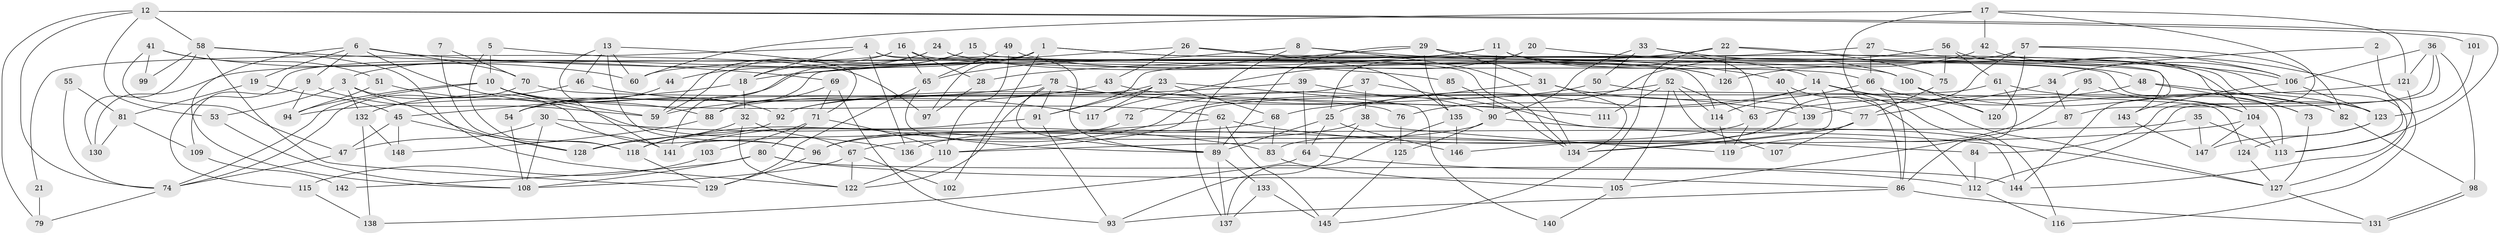 // Generated by graph-tools (version 1.1) at 2025/11/02/27/25 16:11:20]
// undirected, 148 vertices, 296 edges
graph export_dot {
graph [start="1"]
  node [color=gray90,style=filled];
  1;
  2;
  3;
  4;
  5;
  6;
  7;
  8;
  9;
  10;
  11;
  12;
  13;
  14;
  15;
  16;
  17;
  18;
  19;
  20;
  21;
  22;
  23;
  24;
  25;
  26;
  27;
  28;
  29;
  30;
  31;
  32;
  33;
  34;
  35;
  36;
  37;
  38;
  39;
  40;
  41;
  42;
  43;
  44;
  45;
  46;
  47;
  48;
  49;
  50;
  51;
  52;
  53;
  54;
  55;
  56;
  57;
  58;
  59;
  60;
  61;
  62;
  63;
  64;
  65;
  66;
  67;
  68;
  69;
  70;
  71;
  72;
  73;
  74;
  75;
  76;
  77;
  78;
  79;
  80;
  81;
  82;
  83;
  84;
  85;
  86;
  87;
  88;
  89;
  90;
  91;
  92;
  93;
  94;
  95;
  96;
  97;
  98;
  99;
  100;
  101;
  102;
  103;
  104;
  105;
  106;
  107;
  108;
  109;
  110;
  111;
  112;
  113;
  114;
  115;
  116;
  117;
  118;
  119;
  120;
  121;
  122;
  123;
  124;
  125;
  126;
  127;
  128;
  129;
  130;
  131;
  132;
  133;
  134;
  135;
  136;
  137;
  138;
  139;
  140;
  141;
  142;
  143;
  144;
  145;
  146;
  147;
  148;
  1 -- 100;
  1 -- 3;
  1 -- 48;
  1 -- 97;
  1 -- 102;
  2 -- 34;
  2 -- 113;
  3 -- 128;
  3 -- 53;
  3 -- 96;
  3 -- 132;
  4 -- 114;
  4 -- 18;
  4 -- 21;
  4 -- 89;
  4 -- 136;
  5 -- 10;
  5 -- 118;
  5 -- 97;
  6 -- 70;
  6 -- 108;
  6 -- 9;
  6 -- 19;
  6 -- 85;
  6 -- 88;
  7 -- 118;
  7 -- 70;
  8 -- 134;
  8 -- 65;
  8 -- 40;
  8 -- 137;
  9 -- 59;
  9 -- 94;
  9 -- 109;
  10 -- 62;
  10 -- 94;
  10 -- 59;
  10 -- 74;
  10 -- 92;
  11 -- 14;
  11 -- 90;
  11 -- 18;
  11 -- 123;
  11 -- 127;
  11 -- 130;
  12 -- 58;
  12 -- 113;
  12 -- 53;
  12 -- 74;
  12 -- 79;
  12 -- 101;
  13 -- 60;
  13 -- 96;
  13 -- 46;
  13 -- 71;
  13 -- 141;
  14 -- 134;
  14 -- 25;
  14 -- 92;
  14 -- 116;
  14 -- 120;
  14 -- 127;
  15 -- 141;
  15 -- 18;
  15 -- 113;
  16 -- 65;
  16 -- 66;
  16 -- 28;
  16 -- 59;
  16 -- 115;
  17 -- 86;
  17 -- 42;
  17 -- 60;
  17 -- 84;
  17 -- 121;
  18 -- 45;
  18 -- 32;
  19 -- 45;
  19 -- 81;
  20 -- 25;
  20 -- 106;
  20 -- 117;
  21 -- 79;
  22 -- 144;
  22 -- 28;
  22 -- 75;
  22 -- 126;
  22 -- 145;
  23 -- 68;
  23 -- 88;
  23 -- 91;
  23 -- 117;
  23 -- 140;
  24 -- 126;
  24 -- 59;
  24 -- 44;
  24 -- 134;
  25 -- 89;
  25 -- 146;
  25 -- 64;
  26 -- 143;
  26 -- 135;
  26 -- 43;
  26 -- 54;
  27 -- 88;
  27 -- 116;
  27 -- 66;
  28 -- 97;
  29 -- 89;
  29 -- 73;
  29 -- 31;
  29 -- 91;
  29 -- 135;
  30 -- 108;
  30 -- 141;
  30 -- 47;
  30 -- 83;
  31 -- 77;
  31 -- 68;
  31 -- 134;
  32 -- 122;
  32 -- 67;
  32 -- 128;
  33 -- 63;
  33 -- 90;
  33 -- 50;
  33 -- 100;
  34 -- 87;
  34 -- 77;
  35 -- 141;
  35 -- 147;
  35 -- 113;
  36 -- 98;
  36 -- 121;
  36 -- 87;
  36 -- 106;
  36 -- 112;
  37 -- 144;
  37 -- 38;
  37 -- 54;
  38 -- 67;
  38 -- 93;
  38 -- 119;
  39 -- 92;
  39 -- 90;
  39 -- 64;
  40 -- 112;
  40 -- 139;
  41 -- 47;
  41 -- 60;
  41 -- 51;
  41 -- 99;
  42 -- 106;
  42 -- 126;
  43 -- 59;
  43 -- 111;
  44 -- 54;
  45 -- 47;
  45 -- 128;
  45 -- 148;
  46 -- 117;
  46 -- 132;
  47 -- 74;
  48 -- 82;
  48 -- 63;
  48 -- 73;
  49 -- 65;
  49 -- 110;
  49 -- 126;
  50 -- 124;
  50 -- 72;
  51 -- 94;
  51 -- 136;
  52 -- 63;
  52 -- 114;
  52 -- 105;
  52 -- 107;
  52 -- 111;
  52 -- 141;
  53 -- 108;
  54 -- 108;
  55 -- 74;
  55 -- 81;
  56 -- 61;
  56 -- 104;
  56 -- 75;
  56 -- 76;
  57 -- 83;
  57 -- 120;
  57 -- 60;
  57 -- 82;
  57 -- 106;
  58 -- 122;
  58 -- 69;
  58 -- 99;
  58 -- 129;
  58 -- 130;
  61 -- 110;
  61 -- 86;
  61 -- 82;
  62 -- 84;
  62 -- 89;
  62 -- 128;
  62 -- 145;
  63 -- 136;
  63 -- 119;
  64 -- 112;
  64 -- 138;
  65 -- 129;
  65 -- 89;
  66 -- 86;
  66 -- 104;
  66 -- 114;
  67 -- 122;
  67 -- 102;
  67 -- 108;
  68 -- 96;
  68 -- 83;
  69 -- 71;
  69 -- 88;
  69 -- 93;
  70 -- 76;
  70 -- 74;
  71 -- 80;
  71 -- 103;
  71 -- 110;
  72 -- 96;
  73 -- 127;
  74 -- 79;
  75 -- 77;
  76 -- 125;
  77 -- 134;
  77 -- 107;
  78 -- 91;
  78 -- 89;
  78 -- 94;
  78 -- 122;
  78 -- 139;
  80 -- 108;
  80 -- 86;
  80 -- 142;
  80 -- 144;
  81 -- 130;
  81 -- 109;
  82 -- 98;
  83 -- 105;
  84 -- 112;
  85 -- 134;
  86 -- 131;
  86 -- 93;
  87 -- 105;
  88 -- 148;
  89 -- 133;
  89 -- 137;
  90 -- 127;
  90 -- 96;
  90 -- 125;
  91 -- 93;
  91 -- 118;
  92 -- 118;
  95 -- 104;
  95 -- 119;
  96 -- 129;
  98 -- 131;
  98 -- 131;
  100 -- 123;
  100 -- 120;
  101 -- 123;
  103 -- 115;
  104 -- 113;
  104 -- 110;
  104 -- 147;
  105 -- 140;
  106 -- 123;
  106 -- 143;
  109 -- 142;
  110 -- 122;
  112 -- 116;
  114 -- 119;
  115 -- 138;
  118 -- 129;
  121 -- 139;
  121 -- 144;
  123 -- 124;
  123 -- 147;
  124 -- 127;
  125 -- 145;
  127 -- 131;
  132 -- 138;
  132 -- 148;
  133 -- 137;
  133 -- 145;
  135 -- 137;
  135 -- 146;
  139 -- 146;
  143 -- 147;
}
